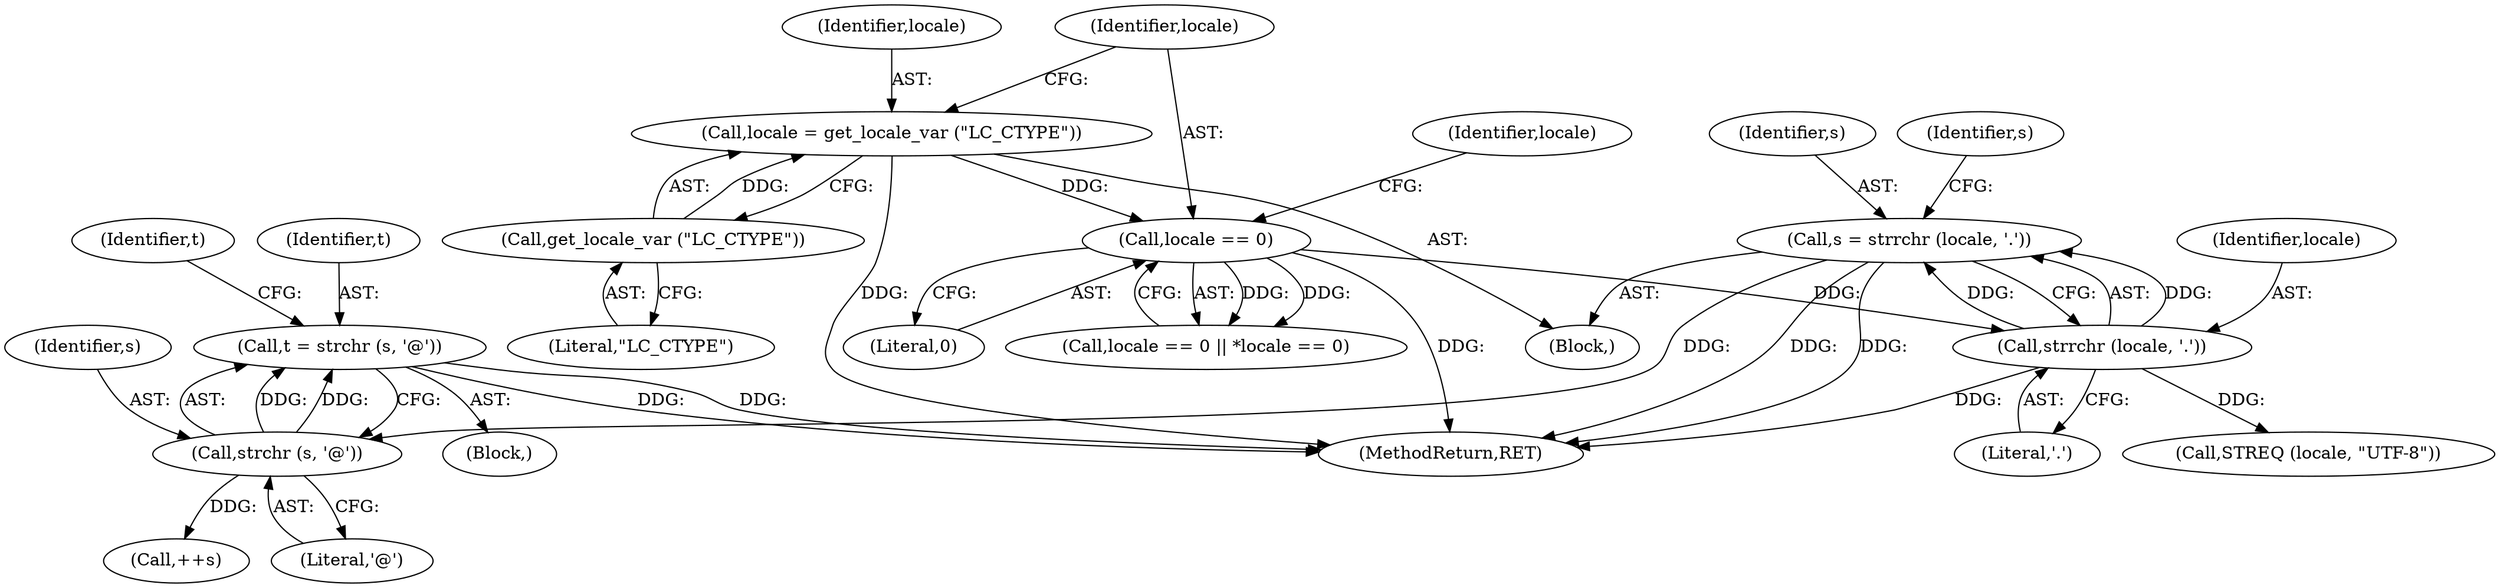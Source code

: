 digraph "1_savannah_863d31ae775d56b785dc5b0105b6d251515d81d5_0@API" {
"1000129" [label="(Call,t = strchr (s, '@'))"];
"1000131" [label="(Call,strchr (s, '@'))"];
"1000121" [label="(Call,s = strrchr (locale, '.'))"];
"1000123" [label="(Call,strrchr (locale, '.'))"];
"1000112" [label="(Call,locale == 0)"];
"1000106" [label="(Call,locale = get_locale_var (\"LC_CTYPE\"))"];
"1000108" [label="(Call,get_locale_var (\"LC_CTYPE\"))"];
"1000130" [label="(Identifier,t)"];
"1000129" [label="(Call,t = strchr (s, '@'))"];
"1000111" [label="(Call,locale == 0 || *locale == 0)"];
"1000113" [label="(Identifier,locale)"];
"1000114" [label="(Literal,0)"];
"1000106" [label="(Call,locale = get_locale_var (\"LC_CTYPE\"))"];
"1000132" [label="(Identifier,s)"];
"1000125" [label="(Literal,'.')"];
"1000108" [label="(Call,get_locale_var (\"LC_CTYPE\"))"];
"1000122" [label="(Identifier,s)"];
"1000117" [label="(Identifier,locale)"];
"1000141" [label="(Call,++s)"];
"1000135" [label="(Identifier,t)"];
"1000123" [label="(Call,strrchr (locale, '.'))"];
"1000128" [label="(Block,)"];
"1000124" [label="(Identifier,locale)"];
"1000133" [label="(Literal,'@')"];
"1000107" [label="(Identifier,locale)"];
"1000109" [label="(Literal,\"LC_CTYPE\")"];
"1000127" [label="(Identifier,s)"];
"1000131" [label="(Call,strchr (s, '@'))"];
"1000112" [label="(Call,locale == 0)"];
"1000121" [label="(Call,s = strrchr (locale, '.'))"];
"1000101" [label="(Block,)"];
"1000153" [label="(MethodReturn,RET)"];
"1000145" [label="(Call,STREQ (locale, \"UTF-8\"))"];
"1000129" -> "1000128"  [label="AST: "];
"1000129" -> "1000131"  [label="CFG: "];
"1000130" -> "1000129"  [label="AST: "];
"1000131" -> "1000129"  [label="AST: "];
"1000135" -> "1000129"  [label="CFG: "];
"1000129" -> "1000153"  [label="DDG: "];
"1000129" -> "1000153"  [label="DDG: "];
"1000131" -> "1000129"  [label="DDG: "];
"1000131" -> "1000129"  [label="DDG: "];
"1000131" -> "1000133"  [label="CFG: "];
"1000132" -> "1000131"  [label="AST: "];
"1000133" -> "1000131"  [label="AST: "];
"1000121" -> "1000131"  [label="DDG: "];
"1000131" -> "1000141"  [label="DDG: "];
"1000121" -> "1000101"  [label="AST: "];
"1000121" -> "1000123"  [label="CFG: "];
"1000122" -> "1000121"  [label="AST: "];
"1000123" -> "1000121"  [label="AST: "];
"1000127" -> "1000121"  [label="CFG: "];
"1000121" -> "1000153"  [label="DDG: "];
"1000121" -> "1000153"  [label="DDG: "];
"1000123" -> "1000121"  [label="DDG: "];
"1000123" -> "1000121"  [label="DDG: "];
"1000123" -> "1000125"  [label="CFG: "];
"1000124" -> "1000123"  [label="AST: "];
"1000125" -> "1000123"  [label="AST: "];
"1000123" -> "1000153"  [label="DDG: "];
"1000112" -> "1000123"  [label="DDG: "];
"1000123" -> "1000145"  [label="DDG: "];
"1000112" -> "1000111"  [label="AST: "];
"1000112" -> "1000114"  [label="CFG: "];
"1000113" -> "1000112"  [label="AST: "];
"1000114" -> "1000112"  [label="AST: "];
"1000117" -> "1000112"  [label="CFG: "];
"1000111" -> "1000112"  [label="CFG: "];
"1000112" -> "1000153"  [label="DDG: "];
"1000112" -> "1000111"  [label="DDG: "];
"1000112" -> "1000111"  [label="DDG: "];
"1000106" -> "1000112"  [label="DDG: "];
"1000106" -> "1000101"  [label="AST: "];
"1000106" -> "1000108"  [label="CFG: "];
"1000107" -> "1000106"  [label="AST: "];
"1000108" -> "1000106"  [label="AST: "];
"1000113" -> "1000106"  [label="CFG: "];
"1000106" -> "1000153"  [label="DDG: "];
"1000108" -> "1000106"  [label="DDG: "];
"1000108" -> "1000109"  [label="CFG: "];
"1000109" -> "1000108"  [label="AST: "];
}
